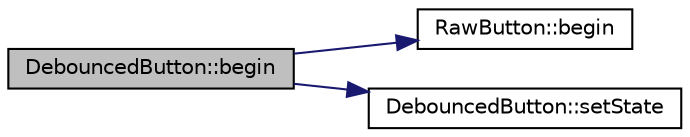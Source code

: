 digraph "DebouncedButton::begin"
{
  edge [fontname="Helvetica",fontsize="10",labelfontname="Helvetica",labelfontsize="10"];
  node [fontname="Helvetica",fontsize="10",shape=record];
  rankdir="LR";
  Node2 [label="DebouncedButton::begin",height=0.2,width=0.4,color="black", fillcolor="grey75", style="filled", fontcolor="black"];
  Node2 -> Node3 [color="midnightblue",fontsize="10",style="solid",fontname="Helvetica"];
  Node3 [label="RawButton::begin",height=0.2,width=0.4,color="black", fillcolor="white", style="filled",URL="$classRawButton.html#a7832c59ffdd2c86feb96ca3ca3b61684"];
  Node2 -> Node4 [color="midnightblue",fontsize="10",style="solid",fontname="Helvetica"];
  Node4 [label="DebouncedButton::setState",height=0.2,width=0.4,color="black", fillcolor="white", style="filled",URL="$classDebouncedButton.html#a9b34291dcea290feac4502ef0692a732"];
}
